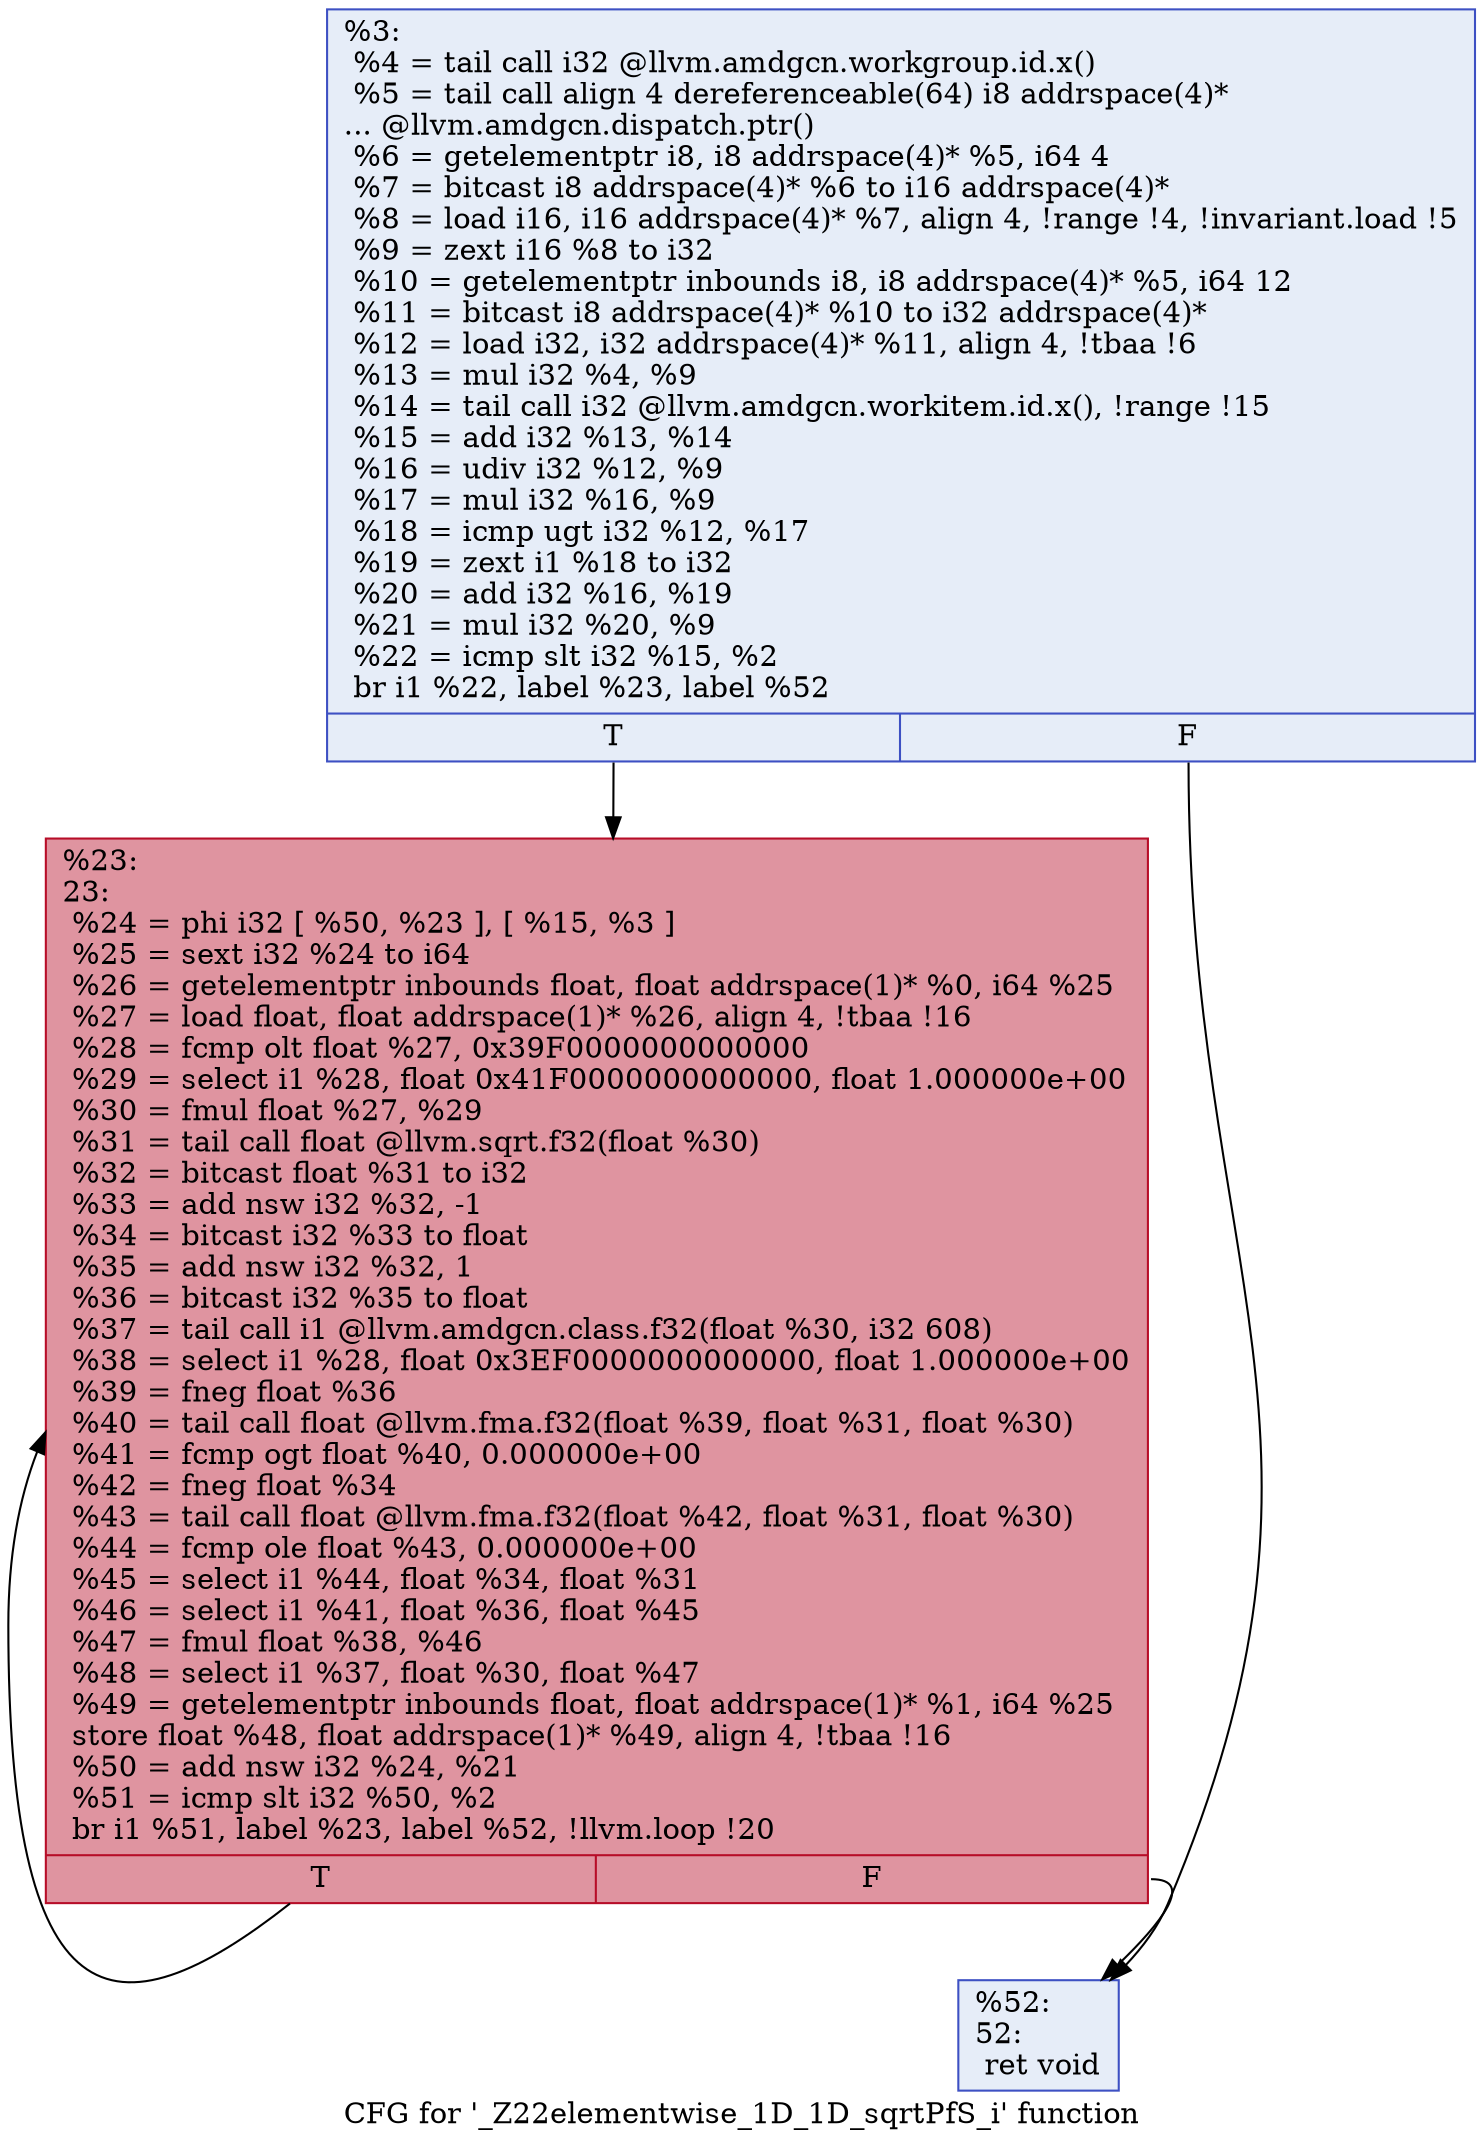 digraph "CFG for '_Z22elementwise_1D_1D_sqrtPfS_i' function" {
	label="CFG for '_Z22elementwise_1D_1D_sqrtPfS_i' function";

	Node0x513e970 [shape=record,color="#3d50c3ff", style=filled, fillcolor="#c7d7f070",label="{%3:\l  %4 = tail call i32 @llvm.amdgcn.workgroup.id.x()\l  %5 = tail call align 4 dereferenceable(64) i8 addrspace(4)*\l... @llvm.amdgcn.dispatch.ptr()\l  %6 = getelementptr i8, i8 addrspace(4)* %5, i64 4\l  %7 = bitcast i8 addrspace(4)* %6 to i16 addrspace(4)*\l  %8 = load i16, i16 addrspace(4)* %7, align 4, !range !4, !invariant.load !5\l  %9 = zext i16 %8 to i32\l  %10 = getelementptr inbounds i8, i8 addrspace(4)* %5, i64 12\l  %11 = bitcast i8 addrspace(4)* %10 to i32 addrspace(4)*\l  %12 = load i32, i32 addrspace(4)* %11, align 4, !tbaa !6\l  %13 = mul i32 %4, %9\l  %14 = tail call i32 @llvm.amdgcn.workitem.id.x(), !range !15\l  %15 = add i32 %13, %14\l  %16 = udiv i32 %12, %9\l  %17 = mul i32 %16, %9\l  %18 = icmp ugt i32 %12, %17\l  %19 = zext i1 %18 to i32\l  %20 = add i32 %16, %19\l  %21 = mul i32 %20, %9\l  %22 = icmp slt i32 %15, %2\l  br i1 %22, label %23, label %52\l|{<s0>T|<s1>F}}"];
	Node0x513e970:s0 -> Node0x5140f20;
	Node0x513e970:s1 -> Node0x5140fb0;
	Node0x5140f20 [shape=record,color="#b70d28ff", style=filled, fillcolor="#b70d2870",label="{%23:\l23:                                               \l  %24 = phi i32 [ %50, %23 ], [ %15, %3 ]\l  %25 = sext i32 %24 to i64\l  %26 = getelementptr inbounds float, float addrspace(1)* %0, i64 %25\l  %27 = load float, float addrspace(1)* %26, align 4, !tbaa !16\l  %28 = fcmp olt float %27, 0x39F0000000000000\l  %29 = select i1 %28, float 0x41F0000000000000, float 1.000000e+00\l  %30 = fmul float %27, %29\l  %31 = tail call float @llvm.sqrt.f32(float %30)\l  %32 = bitcast float %31 to i32\l  %33 = add nsw i32 %32, -1\l  %34 = bitcast i32 %33 to float\l  %35 = add nsw i32 %32, 1\l  %36 = bitcast i32 %35 to float\l  %37 = tail call i1 @llvm.amdgcn.class.f32(float %30, i32 608)\l  %38 = select i1 %28, float 0x3EF0000000000000, float 1.000000e+00\l  %39 = fneg float %36\l  %40 = tail call float @llvm.fma.f32(float %39, float %31, float %30)\l  %41 = fcmp ogt float %40, 0.000000e+00\l  %42 = fneg float %34\l  %43 = tail call float @llvm.fma.f32(float %42, float %31, float %30)\l  %44 = fcmp ole float %43, 0.000000e+00\l  %45 = select i1 %44, float %34, float %31\l  %46 = select i1 %41, float %36, float %45\l  %47 = fmul float %38, %46\l  %48 = select i1 %37, float %30, float %47\l  %49 = getelementptr inbounds float, float addrspace(1)* %1, i64 %25\l  store float %48, float addrspace(1)* %49, align 4, !tbaa !16\l  %50 = add nsw i32 %24, %21\l  %51 = icmp slt i32 %50, %2\l  br i1 %51, label %23, label %52, !llvm.loop !20\l|{<s0>T|<s1>F}}"];
	Node0x5140f20:s0 -> Node0x5140f20;
	Node0x5140f20:s1 -> Node0x5140fb0;
	Node0x5140fb0 [shape=record,color="#3d50c3ff", style=filled, fillcolor="#c7d7f070",label="{%52:\l52:                                               \l  ret void\l}"];
}
